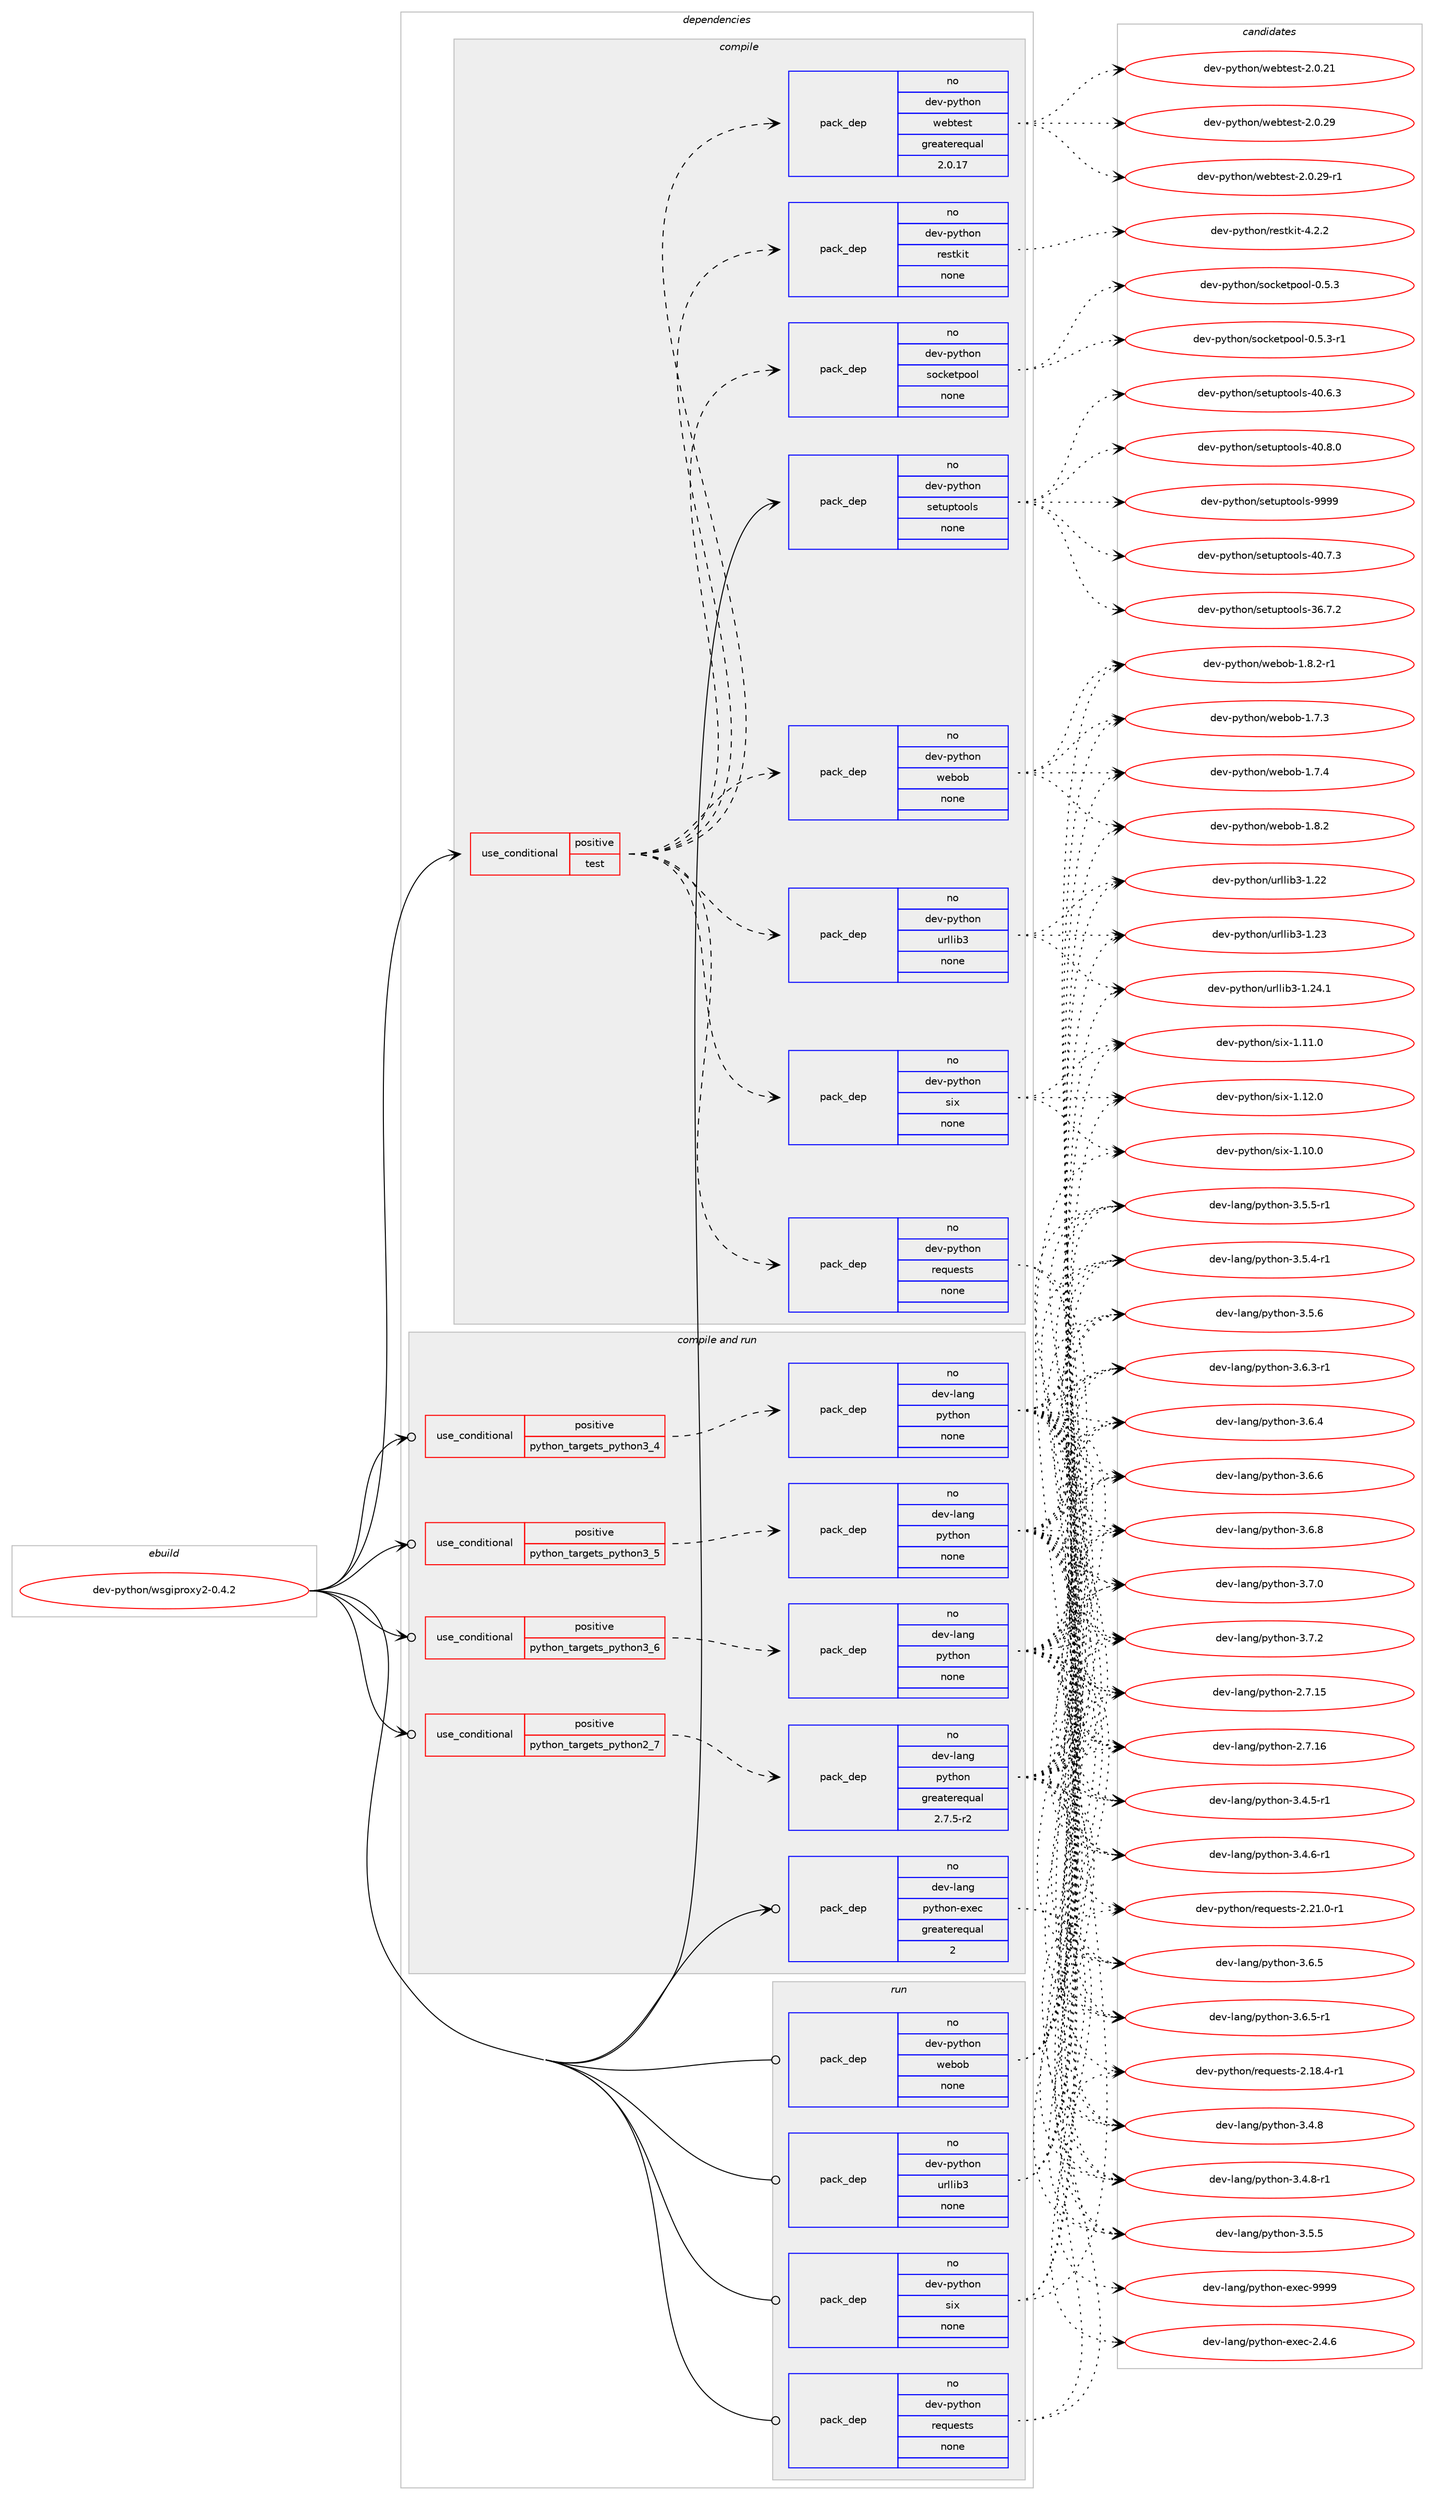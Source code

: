 digraph prolog {

# *************
# Graph options
# *************

newrank=true;
concentrate=true;
compound=true;
graph [rankdir=LR,fontname=Helvetica,fontsize=10,ranksep=1.5];#, ranksep=2.5, nodesep=0.2];
edge  [arrowhead=vee];
node  [fontname=Helvetica,fontsize=10];

# **********
# The ebuild
# **********

subgraph cluster_leftcol {
color=gray;
rank=same;
label=<<i>ebuild</i>>;
id [label="dev-python/wsgiproxy2-0.4.2", color=red, width=4, href="../dev-python/wsgiproxy2-0.4.2.svg"];
}

# ****************
# The dependencies
# ****************

subgraph cluster_midcol {
color=gray;
label=<<i>dependencies</i>>;
subgraph cluster_compile {
fillcolor="#eeeeee";
style=filled;
label=<<i>compile</i>>;
subgraph cond386936 {
dependency1448272 [label=<<TABLE BORDER="0" CELLBORDER="1" CELLSPACING="0" CELLPADDING="4"><TR><TD ROWSPAN="3" CELLPADDING="10">use_conditional</TD></TR><TR><TD>positive</TD></TR><TR><TD>test</TD></TR></TABLE>>, shape=none, color=red];
subgraph pack1037966 {
dependency1448273 [label=<<TABLE BORDER="0" CELLBORDER="1" CELLSPACING="0" CELLPADDING="4" WIDTH="220"><TR><TD ROWSPAN="6" CELLPADDING="30">pack_dep</TD></TR><TR><TD WIDTH="110">no</TD></TR><TR><TD>dev-python</TD></TR><TR><TD>urllib3</TD></TR><TR><TD>none</TD></TR><TR><TD></TD></TR></TABLE>>, shape=none, color=blue];
}
dependency1448272:e -> dependency1448273:w [weight=20,style="dashed",arrowhead="vee"];
subgraph pack1037967 {
dependency1448274 [label=<<TABLE BORDER="0" CELLBORDER="1" CELLSPACING="0" CELLPADDING="4" WIDTH="220"><TR><TD ROWSPAN="6" CELLPADDING="30">pack_dep</TD></TR><TR><TD WIDTH="110">no</TD></TR><TR><TD>dev-python</TD></TR><TR><TD>requests</TD></TR><TR><TD>none</TD></TR><TR><TD></TD></TR></TABLE>>, shape=none, color=blue];
}
dependency1448272:e -> dependency1448274:w [weight=20,style="dashed",arrowhead="vee"];
subgraph pack1037968 {
dependency1448275 [label=<<TABLE BORDER="0" CELLBORDER="1" CELLSPACING="0" CELLPADDING="4" WIDTH="220"><TR><TD ROWSPAN="6" CELLPADDING="30">pack_dep</TD></TR><TR><TD WIDTH="110">no</TD></TR><TR><TD>dev-python</TD></TR><TR><TD>webob</TD></TR><TR><TD>none</TD></TR><TR><TD></TD></TR></TABLE>>, shape=none, color=blue];
}
dependency1448272:e -> dependency1448275:w [weight=20,style="dashed",arrowhead="vee"];
subgraph pack1037969 {
dependency1448276 [label=<<TABLE BORDER="0" CELLBORDER="1" CELLSPACING="0" CELLPADDING="4" WIDTH="220"><TR><TD ROWSPAN="6" CELLPADDING="30">pack_dep</TD></TR><TR><TD WIDTH="110">no</TD></TR><TR><TD>dev-python</TD></TR><TR><TD>six</TD></TR><TR><TD>none</TD></TR><TR><TD></TD></TR></TABLE>>, shape=none, color=blue];
}
dependency1448272:e -> dependency1448276:w [weight=20,style="dashed",arrowhead="vee"];
subgraph pack1037970 {
dependency1448277 [label=<<TABLE BORDER="0" CELLBORDER="1" CELLSPACING="0" CELLPADDING="4" WIDTH="220"><TR><TD ROWSPAN="6" CELLPADDING="30">pack_dep</TD></TR><TR><TD WIDTH="110">no</TD></TR><TR><TD>dev-python</TD></TR><TR><TD>webtest</TD></TR><TR><TD>greaterequal</TD></TR><TR><TD>2.0.17</TD></TR></TABLE>>, shape=none, color=blue];
}
dependency1448272:e -> dependency1448277:w [weight=20,style="dashed",arrowhead="vee"];
subgraph pack1037971 {
dependency1448278 [label=<<TABLE BORDER="0" CELLBORDER="1" CELLSPACING="0" CELLPADDING="4" WIDTH="220"><TR><TD ROWSPAN="6" CELLPADDING="30">pack_dep</TD></TR><TR><TD WIDTH="110">no</TD></TR><TR><TD>dev-python</TD></TR><TR><TD>socketpool</TD></TR><TR><TD>none</TD></TR><TR><TD></TD></TR></TABLE>>, shape=none, color=blue];
}
dependency1448272:e -> dependency1448278:w [weight=20,style="dashed",arrowhead="vee"];
subgraph pack1037972 {
dependency1448279 [label=<<TABLE BORDER="0" CELLBORDER="1" CELLSPACING="0" CELLPADDING="4" WIDTH="220"><TR><TD ROWSPAN="6" CELLPADDING="30">pack_dep</TD></TR><TR><TD WIDTH="110">no</TD></TR><TR><TD>dev-python</TD></TR><TR><TD>restkit</TD></TR><TR><TD>none</TD></TR><TR><TD></TD></TR></TABLE>>, shape=none, color=blue];
}
dependency1448272:e -> dependency1448279:w [weight=20,style="dashed",arrowhead="vee"];
}
id:e -> dependency1448272:w [weight=20,style="solid",arrowhead="vee"];
subgraph pack1037973 {
dependency1448280 [label=<<TABLE BORDER="0" CELLBORDER="1" CELLSPACING="0" CELLPADDING="4" WIDTH="220"><TR><TD ROWSPAN="6" CELLPADDING="30">pack_dep</TD></TR><TR><TD WIDTH="110">no</TD></TR><TR><TD>dev-python</TD></TR><TR><TD>setuptools</TD></TR><TR><TD>none</TD></TR><TR><TD></TD></TR></TABLE>>, shape=none, color=blue];
}
id:e -> dependency1448280:w [weight=20,style="solid",arrowhead="vee"];
}
subgraph cluster_compileandrun {
fillcolor="#eeeeee";
style=filled;
label=<<i>compile and run</i>>;
subgraph cond386937 {
dependency1448281 [label=<<TABLE BORDER="0" CELLBORDER="1" CELLSPACING="0" CELLPADDING="4"><TR><TD ROWSPAN="3" CELLPADDING="10">use_conditional</TD></TR><TR><TD>positive</TD></TR><TR><TD>python_targets_python2_7</TD></TR></TABLE>>, shape=none, color=red];
subgraph pack1037974 {
dependency1448282 [label=<<TABLE BORDER="0" CELLBORDER="1" CELLSPACING="0" CELLPADDING="4" WIDTH="220"><TR><TD ROWSPAN="6" CELLPADDING="30">pack_dep</TD></TR><TR><TD WIDTH="110">no</TD></TR><TR><TD>dev-lang</TD></TR><TR><TD>python</TD></TR><TR><TD>greaterequal</TD></TR><TR><TD>2.7.5-r2</TD></TR></TABLE>>, shape=none, color=blue];
}
dependency1448281:e -> dependency1448282:w [weight=20,style="dashed",arrowhead="vee"];
}
id:e -> dependency1448281:w [weight=20,style="solid",arrowhead="odotvee"];
subgraph cond386938 {
dependency1448283 [label=<<TABLE BORDER="0" CELLBORDER="1" CELLSPACING="0" CELLPADDING="4"><TR><TD ROWSPAN="3" CELLPADDING="10">use_conditional</TD></TR><TR><TD>positive</TD></TR><TR><TD>python_targets_python3_4</TD></TR></TABLE>>, shape=none, color=red];
subgraph pack1037975 {
dependency1448284 [label=<<TABLE BORDER="0" CELLBORDER="1" CELLSPACING="0" CELLPADDING="4" WIDTH="220"><TR><TD ROWSPAN="6" CELLPADDING="30">pack_dep</TD></TR><TR><TD WIDTH="110">no</TD></TR><TR><TD>dev-lang</TD></TR><TR><TD>python</TD></TR><TR><TD>none</TD></TR><TR><TD></TD></TR></TABLE>>, shape=none, color=blue];
}
dependency1448283:e -> dependency1448284:w [weight=20,style="dashed",arrowhead="vee"];
}
id:e -> dependency1448283:w [weight=20,style="solid",arrowhead="odotvee"];
subgraph cond386939 {
dependency1448285 [label=<<TABLE BORDER="0" CELLBORDER="1" CELLSPACING="0" CELLPADDING="4"><TR><TD ROWSPAN="3" CELLPADDING="10">use_conditional</TD></TR><TR><TD>positive</TD></TR><TR><TD>python_targets_python3_5</TD></TR></TABLE>>, shape=none, color=red];
subgraph pack1037976 {
dependency1448286 [label=<<TABLE BORDER="0" CELLBORDER="1" CELLSPACING="0" CELLPADDING="4" WIDTH="220"><TR><TD ROWSPAN="6" CELLPADDING="30">pack_dep</TD></TR><TR><TD WIDTH="110">no</TD></TR><TR><TD>dev-lang</TD></TR><TR><TD>python</TD></TR><TR><TD>none</TD></TR><TR><TD></TD></TR></TABLE>>, shape=none, color=blue];
}
dependency1448285:e -> dependency1448286:w [weight=20,style="dashed",arrowhead="vee"];
}
id:e -> dependency1448285:w [weight=20,style="solid",arrowhead="odotvee"];
subgraph cond386940 {
dependency1448287 [label=<<TABLE BORDER="0" CELLBORDER="1" CELLSPACING="0" CELLPADDING="4"><TR><TD ROWSPAN="3" CELLPADDING="10">use_conditional</TD></TR><TR><TD>positive</TD></TR><TR><TD>python_targets_python3_6</TD></TR></TABLE>>, shape=none, color=red];
subgraph pack1037977 {
dependency1448288 [label=<<TABLE BORDER="0" CELLBORDER="1" CELLSPACING="0" CELLPADDING="4" WIDTH="220"><TR><TD ROWSPAN="6" CELLPADDING="30">pack_dep</TD></TR><TR><TD WIDTH="110">no</TD></TR><TR><TD>dev-lang</TD></TR><TR><TD>python</TD></TR><TR><TD>none</TD></TR><TR><TD></TD></TR></TABLE>>, shape=none, color=blue];
}
dependency1448287:e -> dependency1448288:w [weight=20,style="dashed",arrowhead="vee"];
}
id:e -> dependency1448287:w [weight=20,style="solid",arrowhead="odotvee"];
subgraph pack1037978 {
dependency1448289 [label=<<TABLE BORDER="0" CELLBORDER="1" CELLSPACING="0" CELLPADDING="4" WIDTH="220"><TR><TD ROWSPAN="6" CELLPADDING="30">pack_dep</TD></TR><TR><TD WIDTH="110">no</TD></TR><TR><TD>dev-lang</TD></TR><TR><TD>python-exec</TD></TR><TR><TD>greaterequal</TD></TR><TR><TD>2</TD></TR></TABLE>>, shape=none, color=blue];
}
id:e -> dependency1448289:w [weight=20,style="solid",arrowhead="odotvee"];
}
subgraph cluster_run {
fillcolor="#eeeeee";
style=filled;
label=<<i>run</i>>;
subgraph pack1037979 {
dependency1448290 [label=<<TABLE BORDER="0" CELLBORDER="1" CELLSPACING="0" CELLPADDING="4" WIDTH="220"><TR><TD ROWSPAN="6" CELLPADDING="30">pack_dep</TD></TR><TR><TD WIDTH="110">no</TD></TR><TR><TD>dev-python</TD></TR><TR><TD>requests</TD></TR><TR><TD>none</TD></TR><TR><TD></TD></TR></TABLE>>, shape=none, color=blue];
}
id:e -> dependency1448290:w [weight=20,style="solid",arrowhead="odot"];
subgraph pack1037980 {
dependency1448291 [label=<<TABLE BORDER="0" CELLBORDER="1" CELLSPACING="0" CELLPADDING="4" WIDTH="220"><TR><TD ROWSPAN="6" CELLPADDING="30">pack_dep</TD></TR><TR><TD WIDTH="110">no</TD></TR><TR><TD>dev-python</TD></TR><TR><TD>six</TD></TR><TR><TD>none</TD></TR><TR><TD></TD></TR></TABLE>>, shape=none, color=blue];
}
id:e -> dependency1448291:w [weight=20,style="solid",arrowhead="odot"];
subgraph pack1037981 {
dependency1448292 [label=<<TABLE BORDER="0" CELLBORDER="1" CELLSPACING="0" CELLPADDING="4" WIDTH="220"><TR><TD ROWSPAN="6" CELLPADDING="30">pack_dep</TD></TR><TR><TD WIDTH="110">no</TD></TR><TR><TD>dev-python</TD></TR><TR><TD>urllib3</TD></TR><TR><TD>none</TD></TR><TR><TD></TD></TR></TABLE>>, shape=none, color=blue];
}
id:e -> dependency1448292:w [weight=20,style="solid",arrowhead="odot"];
subgraph pack1037982 {
dependency1448293 [label=<<TABLE BORDER="0" CELLBORDER="1" CELLSPACING="0" CELLPADDING="4" WIDTH="220"><TR><TD ROWSPAN="6" CELLPADDING="30">pack_dep</TD></TR><TR><TD WIDTH="110">no</TD></TR><TR><TD>dev-python</TD></TR><TR><TD>webob</TD></TR><TR><TD>none</TD></TR><TR><TD></TD></TR></TABLE>>, shape=none, color=blue];
}
id:e -> dependency1448293:w [weight=20,style="solid",arrowhead="odot"];
}
}

# **************
# The candidates
# **************

subgraph cluster_choices {
rank=same;
color=gray;
label=<<i>candidates</i>>;

subgraph choice1037966 {
color=black;
nodesep=1;
choice100101118451121211161041111104711711410810810598514549465050 [label="dev-python/urllib3-1.22", color=red, width=4,href="../dev-python/urllib3-1.22.svg"];
choice100101118451121211161041111104711711410810810598514549465051 [label="dev-python/urllib3-1.23", color=red, width=4,href="../dev-python/urllib3-1.23.svg"];
choice1001011184511212111610411111047117114108108105985145494650524649 [label="dev-python/urllib3-1.24.1", color=red, width=4,href="../dev-python/urllib3-1.24.1.svg"];
dependency1448273:e -> choice100101118451121211161041111104711711410810810598514549465050:w [style=dotted,weight="100"];
dependency1448273:e -> choice100101118451121211161041111104711711410810810598514549465051:w [style=dotted,weight="100"];
dependency1448273:e -> choice1001011184511212111610411111047117114108108105985145494650524649:w [style=dotted,weight="100"];
}
subgraph choice1037967 {
color=black;
nodesep=1;
choice1001011184511212111610411111047114101113117101115116115455046495646524511449 [label="dev-python/requests-2.18.4-r1", color=red, width=4,href="../dev-python/requests-2.18.4-r1.svg"];
choice1001011184511212111610411111047114101113117101115116115455046504946484511449 [label="dev-python/requests-2.21.0-r1", color=red, width=4,href="../dev-python/requests-2.21.0-r1.svg"];
dependency1448274:e -> choice1001011184511212111610411111047114101113117101115116115455046495646524511449:w [style=dotted,weight="100"];
dependency1448274:e -> choice1001011184511212111610411111047114101113117101115116115455046504946484511449:w [style=dotted,weight="100"];
}
subgraph choice1037968 {
color=black;
nodesep=1;
choice10010111845112121116104111110471191019811198454946554651 [label="dev-python/webob-1.7.3", color=red, width=4,href="../dev-python/webob-1.7.3.svg"];
choice10010111845112121116104111110471191019811198454946554652 [label="dev-python/webob-1.7.4", color=red, width=4,href="../dev-python/webob-1.7.4.svg"];
choice10010111845112121116104111110471191019811198454946564650 [label="dev-python/webob-1.8.2", color=red, width=4,href="../dev-python/webob-1.8.2.svg"];
choice100101118451121211161041111104711910198111984549465646504511449 [label="dev-python/webob-1.8.2-r1", color=red, width=4,href="../dev-python/webob-1.8.2-r1.svg"];
dependency1448275:e -> choice10010111845112121116104111110471191019811198454946554651:w [style=dotted,weight="100"];
dependency1448275:e -> choice10010111845112121116104111110471191019811198454946554652:w [style=dotted,weight="100"];
dependency1448275:e -> choice10010111845112121116104111110471191019811198454946564650:w [style=dotted,weight="100"];
dependency1448275:e -> choice100101118451121211161041111104711910198111984549465646504511449:w [style=dotted,weight="100"];
}
subgraph choice1037969 {
color=black;
nodesep=1;
choice100101118451121211161041111104711510512045494649484648 [label="dev-python/six-1.10.0", color=red, width=4,href="../dev-python/six-1.10.0.svg"];
choice100101118451121211161041111104711510512045494649494648 [label="dev-python/six-1.11.0", color=red, width=4,href="../dev-python/six-1.11.0.svg"];
choice100101118451121211161041111104711510512045494649504648 [label="dev-python/six-1.12.0", color=red, width=4,href="../dev-python/six-1.12.0.svg"];
dependency1448276:e -> choice100101118451121211161041111104711510512045494649484648:w [style=dotted,weight="100"];
dependency1448276:e -> choice100101118451121211161041111104711510512045494649494648:w [style=dotted,weight="100"];
dependency1448276:e -> choice100101118451121211161041111104711510512045494649504648:w [style=dotted,weight="100"];
}
subgraph choice1037970 {
color=black;
nodesep=1;
choice10010111845112121116104111110471191019811610111511645504648465049 [label="dev-python/webtest-2.0.21", color=red, width=4,href="../dev-python/webtest-2.0.21.svg"];
choice10010111845112121116104111110471191019811610111511645504648465057 [label="dev-python/webtest-2.0.29", color=red, width=4,href="../dev-python/webtest-2.0.29.svg"];
choice100101118451121211161041111104711910198116101115116455046484650574511449 [label="dev-python/webtest-2.0.29-r1", color=red, width=4,href="../dev-python/webtest-2.0.29-r1.svg"];
dependency1448277:e -> choice10010111845112121116104111110471191019811610111511645504648465049:w [style=dotted,weight="100"];
dependency1448277:e -> choice10010111845112121116104111110471191019811610111511645504648465057:w [style=dotted,weight="100"];
dependency1448277:e -> choice100101118451121211161041111104711910198116101115116455046484650574511449:w [style=dotted,weight="100"];
}
subgraph choice1037971 {
color=black;
nodesep=1;
choice100101118451121211161041111104711511199107101116112111111108454846534651 [label="dev-python/socketpool-0.5.3", color=red, width=4,href="../dev-python/socketpool-0.5.3.svg"];
choice1001011184511212111610411111047115111991071011161121111111084548465346514511449 [label="dev-python/socketpool-0.5.3-r1", color=red, width=4,href="../dev-python/socketpool-0.5.3-r1.svg"];
dependency1448278:e -> choice100101118451121211161041111104711511199107101116112111111108454846534651:w [style=dotted,weight="100"];
dependency1448278:e -> choice1001011184511212111610411111047115111991071011161121111111084548465346514511449:w [style=dotted,weight="100"];
}
subgraph choice1037972 {
color=black;
nodesep=1;
choice1001011184511212111610411111047114101115116107105116455246504650 [label="dev-python/restkit-4.2.2", color=red, width=4,href="../dev-python/restkit-4.2.2.svg"];
dependency1448279:e -> choice1001011184511212111610411111047114101115116107105116455246504650:w [style=dotted,weight="100"];
}
subgraph choice1037973 {
color=black;
nodesep=1;
choice100101118451121211161041111104711510111611711211611111110811545515446554650 [label="dev-python/setuptools-36.7.2", color=red, width=4,href="../dev-python/setuptools-36.7.2.svg"];
choice100101118451121211161041111104711510111611711211611111110811545524846544651 [label="dev-python/setuptools-40.6.3", color=red, width=4,href="../dev-python/setuptools-40.6.3.svg"];
choice100101118451121211161041111104711510111611711211611111110811545524846554651 [label="dev-python/setuptools-40.7.3", color=red, width=4,href="../dev-python/setuptools-40.7.3.svg"];
choice100101118451121211161041111104711510111611711211611111110811545524846564648 [label="dev-python/setuptools-40.8.0", color=red, width=4,href="../dev-python/setuptools-40.8.0.svg"];
choice10010111845112121116104111110471151011161171121161111111081154557575757 [label="dev-python/setuptools-9999", color=red, width=4,href="../dev-python/setuptools-9999.svg"];
dependency1448280:e -> choice100101118451121211161041111104711510111611711211611111110811545515446554650:w [style=dotted,weight="100"];
dependency1448280:e -> choice100101118451121211161041111104711510111611711211611111110811545524846544651:w [style=dotted,weight="100"];
dependency1448280:e -> choice100101118451121211161041111104711510111611711211611111110811545524846554651:w [style=dotted,weight="100"];
dependency1448280:e -> choice100101118451121211161041111104711510111611711211611111110811545524846564648:w [style=dotted,weight="100"];
dependency1448280:e -> choice10010111845112121116104111110471151011161171121161111111081154557575757:w [style=dotted,weight="100"];
}
subgraph choice1037974 {
color=black;
nodesep=1;
choice10010111845108971101034711212111610411111045504655464953 [label="dev-lang/python-2.7.15", color=red, width=4,href="../dev-lang/python-2.7.15.svg"];
choice10010111845108971101034711212111610411111045504655464954 [label="dev-lang/python-2.7.16", color=red, width=4,href="../dev-lang/python-2.7.16.svg"];
choice1001011184510897110103471121211161041111104551465246534511449 [label="dev-lang/python-3.4.5-r1", color=red, width=4,href="../dev-lang/python-3.4.5-r1.svg"];
choice1001011184510897110103471121211161041111104551465246544511449 [label="dev-lang/python-3.4.6-r1", color=red, width=4,href="../dev-lang/python-3.4.6-r1.svg"];
choice100101118451089711010347112121116104111110455146524656 [label="dev-lang/python-3.4.8", color=red, width=4,href="../dev-lang/python-3.4.8.svg"];
choice1001011184510897110103471121211161041111104551465246564511449 [label="dev-lang/python-3.4.8-r1", color=red, width=4,href="../dev-lang/python-3.4.8-r1.svg"];
choice1001011184510897110103471121211161041111104551465346524511449 [label="dev-lang/python-3.5.4-r1", color=red, width=4,href="../dev-lang/python-3.5.4-r1.svg"];
choice100101118451089711010347112121116104111110455146534653 [label="dev-lang/python-3.5.5", color=red, width=4,href="../dev-lang/python-3.5.5.svg"];
choice1001011184510897110103471121211161041111104551465346534511449 [label="dev-lang/python-3.5.5-r1", color=red, width=4,href="../dev-lang/python-3.5.5-r1.svg"];
choice100101118451089711010347112121116104111110455146534654 [label="dev-lang/python-3.5.6", color=red, width=4,href="../dev-lang/python-3.5.6.svg"];
choice1001011184510897110103471121211161041111104551465446514511449 [label="dev-lang/python-3.6.3-r1", color=red, width=4,href="../dev-lang/python-3.6.3-r1.svg"];
choice100101118451089711010347112121116104111110455146544652 [label="dev-lang/python-3.6.4", color=red, width=4,href="../dev-lang/python-3.6.4.svg"];
choice100101118451089711010347112121116104111110455146544653 [label="dev-lang/python-3.6.5", color=red, width=4,href="../dev-lang/python-3.6.5.svg"];
choice1001011184510897110103471121211161041111104551465446534511449 [label="dev-lang/python-3.6.5-r1", color=red, width=4,href="../dev-lang/python-3.6.5-r1.svg"];
choice100101118451089711010347112121116104111110455146544654 [label="dev-lang/python-3.6.6", color=red, width=4,href="../dev-lang/python-3.6.6.svg"];
choice100101118451089711010347112121116104111110455146544656 [label="dev-lang/python-3.6.8", color=red, width=4,href="../dev-lang/python-3.6.8.svg"];
choice100101118451089711010347112121116104111110455146554648 [label="dev-lang/python-3.7.0", color=red, width=4,href="../dev-lang/python-3.7.0.svg"];
choice100101118451089711010347112121116104111110455146554650 [label="dev-lang/python-3.7.2", color=red, width=4,href="../dev-lang/python-3.7.2.svg"];
dependency1448282:e -> choice10010111845108971101034711212111610411111045504655464953:w [style=dotted,weight="100"];
dependency1448282:e -> choice10010111845108971101034711212111610411111045504655464954:w [style=dotted,weight="100"];
dependency1448282:e -> choice1001011184510897110103471121211161041111104551465246534511449:w [style=dotted,weight="100"];
dependency1448282:e -> choice1001011184510897110103471121211161041111104551465246544511449:w [style=dotted,weight="100"];
dependency1448282:e -> choice100101118451089711010347112121116104111110455146524656:w [style=dotted,weight="100"];
dependency1448282:e -> choice1001011184510897110103471121211161041111104551465246564511449:w [style=dotted,weight="100"];
dependency1448282:e -> choice1001011184510897110103471121211161041111104551465346524511449:w [style=dotted,weight="100"];
dependency1448282:e -> choice100101118451089711010347112121116104111110455146534653:w [style=dotted,weight="100"];
dependency1448282:e -> choice1001011184510897110103471121211161041111104551465346534511449:w [style=dotted,weight="100"];
dependency1448282:e -> choice100101118451089711010347112121116104111110455146534654:w [style=dotted,weight="100"];
dependency1448282:e -> choice1001011184510897110103471121211161041111104551465446514511449:w [style=dotted,weight="100"];
dependency1448282:e -> choice100101118451089711010347112121116104111110455146544652:w [style=dotted,weight="100"];
dependency1448282:e -> choice100101118451089711010347112121116104111110455146544653:w [style=dotted,weight="100"];
dependency1448282:e -> choice1001011184510897110103471121211161041111104551465446534511449:w [style=dotted,weight="100"];
dependency1448282:e -> choice100101118451089711010347112121116104111110455146544654:w [style=dotted,weight="100"];
dependency1448282:e -> choice100101118451089711010347112121116104111110455146544656:w [style=dotted,weight="100"];
dependency1448282:e -> choice100101118451089711010347112121116104111110455146554648:w [style=dotted,weight="100"];
dependency1448282:e -> choice100101118451089711010347112121116104111110455146554650:w [style=dotted,weight="100"];
}
subgraph choice1037975 {
color=black;
nodesep=1;
choice10010111845108971101034711212111610411111045504655464953 [label="dev-lang/python-2.7.15", color=red, width=4,href="../dev-lang/python-2.7.15.svg"];
choice10010111845108971101034711212111610411111045504655464954 [label="dev-lang/python-2.7.16", color=red, width=4,href="../dev-lang/python-2.7.16.svg"];
choice1001011184510897110103471121211161041111104551465246534511449 [label="dev-lang/python-3.4.5-r1", color=red, width=4,href="../dev-lang/python-3.4.5-r1.svg"];
choice1001011184510897110103471121211161041111104551465246544511449 [label="dev-lang/python-3.4.6-r1", color=red, width=4,href="../dev-lang/python-3.4.6-r1.svg"];
choice100101118451089711010347112121116104111110455146524656 [label="dev-lang/python-3.4.8", color=red, width=4,href="../dev-lang/python-3.4.8.svg"];
choice1001011184510897110103471121211161041111104551465246564511449 [label="dev-lang/python-3.4.8-r1", color=red, width=4,href="../dev-lang/python-3.4.8-r1.svg"];
choice1001011184510897110103471121211161041111104551465346524511449 [label="dev-lang/python-3.5.4-r1", color=red, width=4,href="../dev-lang/python-3.5.4-r1.svg"];
choice100101118451089711010347112121116104111110455146534653 [label="dev-lang/python-3.5.5", color=red, width=4,href="../dev-lang/python-3.5.5.svg"];
choice1001011184510897110103471121211161041111104551465346534511449 [label="dev-lang/python-3.5.5-r1", color=red, width=4,href="../dev-lang/python-3.5.5-r1.svg"];
choice100101118451089711010347112121116104111110455146534654 [label="dev-lang/python-3.5.6", color=red, width=4,href="../dev-lang/python-3.5.6.svg"];
choice1001011184510897110103471121211161041111104551465446514511449 [label="dev-lang/python-3.6.3-r1", color=red, width=4,href="../dev-lang/python-3.6.3-r1.svg"];
choice100101118451089711010347112121116104111110455146544652 [label="dev-lang/python-3.6.4", color=red, width=4,href="../dev-lang/python-3.6.4.svg"];
choice100101118451089711010347112121116104111110455146544653 [label="dev-lang/python-3.6.5", color=red, width=4,href="../dev-lang/python-3.6.5.svg"];
choice1001011184510897110103471121211161041111104551465446534511449 [label="dev-lang/python-3.6.5-r1", color=red, width=4,href="../dev-lang/python-3.6.5-r1.svg"];
choice100101118451089711010347112121116104111110455146544654 [label="dev-lang/python-3.6.6", color=red, width=4,href="../dev-lang/python-3.6.6.svg"];
choice100101118451089711010347112121116104111110455146544656 [label="dev-lang/python-3.6.8", color=red, width=4,href="../dev-lang/python-3.6.8.svg"];
choice100101118451089711010347112121116104111110455146554648 [label="dev-lang/python-3.7.0", color=red, width=4,href="../dev-lang/python-3.7.0.svg"];
choice100101118451089711010347112121116104111110455146554650 [label="dev-lang/python-3.7.2", color=red, width=4,href="../dev-lang/python-3.7.2.svg"];
dependency1448284:e -> choice10010111845108971101034711212111610411111045504655464953:w [style=dotted,weight="100"];
dependency1448284:e -> choice10010111845108971101034711212111610411111045504655464954:w [style=dotted,weight="100"];
dependency1448284:e -> choice1001011184510897110103471121211161041111104551465246534511449:w [style=dotted,weight="100"];
dependency1448284:e -> choice1001011184510897110103471121211161041111104551465246544511449:w [style=dotted,weight="100"];
dependency1448284:e -> choice100101118451089711010347112121116104111110455146524656:w [style=dotted,weight="100"];
dependency1448284:e -> choice1001011184510897110103471121211161041111104551465246564511449:w [style=dotted,weight="100"];
dependency1448284:e -> choice1001011184510897110103471121211161041111104551465346524511449:w [style=dotted,weight="100"];
dependency1448284:e -> choice100101118451089711010347112121116104111110455146534653:w [style=dotted,weight="100"];
dependency1448284:e -> choice1001011184510897110103471121211161041111104551465346534511449:w [style=dotted,weight="100"];
dependency1448284:e -> choice100101118451089711010347112121116104111110455146534654:w [style=dotted,weight="100"];
dependency1448284:e -> choice1001011184510897110103471121211161041111104551465446514511449:w [style=dotted,weight="100"];
dependency1448284:e -> choice100101118451089711010347112121116104111110455146544652:w [style=dotted,weight="100"];
dependency1448284:e -> choice100101118451089711010347112121116104111110455146544653:w [style=dotted,weight="100"];
dependency1448284:e -> choice1001011184510897110103471121211161041111104551465446534511449:w [style=dotted,weight="100"];
dependency1448284:e -> choice100101118451089711010347112121116104111110455146544654:w [style=dotted,weight="100"];
dependency1448284:e -> choice100101118451089711010347112121116104111110455146544656:w [style=dotted,weight="100"];
dependency1448284:e -> choice100101118451089711010347112121116104111110455146554648:w [style=dotted,weight="100"];
dependency1448284:e -> choice100101118451089711010347112121116104111110455146554650:w [style=dotted,weight="100"];
}
subgraph choice1037976 {
color=black;
nodesep=1;
choice10010111845108971101034711212111610411111045504655464953 [label="dev-lang/python-2.7.15", color=red, width=4,href="../dev-lang/python-2.7.15.svg"];
choice10010111845108971101034711212111610411111045504655464954 [label="dev-lang/python-2.7.16", color=red, width=4,href="../dev-lang/python-2.7.16.svg"];
choice1001011184510897110103471121211161041111104551465246534511449 [label="dev-lang/python-3.4.5-r1", color=red, width=4,href="../dev-lang/python-3.4.5-r1.svg"];
choice1001011184510897110103471121211161041111104551465246544511449 [label="dev-lang/python-3.4.6-r1", color=red, width=4,href="../dev-lang/python-3.4.6-r1.svg"];
choice100101118451089711010347112121116104111110455146524656 [label="dev-lang/python-3.4.8", color=red, width=4,href="../dev-lang/python-3.4.8.svg"];
choice1001011184510897110103471121211161041111104551465246564511449 [label="dev-lang/python-3.4.8-r1", color=red, width=4,href="../dev-lang/python-3.4.8-r1.svg"];
choice1001011184510897110103471121211161041111104551465346524511449 [label="dev-lang/python-3.5.4-r1", color=red, width=4,href="../dev-lang/python-3.5.4-r1.svg"];
choice100101118451089711010347112121116104111110455146534653 [label="dev-lang/python-3.5.5", color=red, width=4,href="../dev-lang/python-3.5.5.svg"];
choice1001011184510897110103471121211161041111104551465346534511449 [label="dev-lang/python-3.5.5-r1", color=red, width=4,href="../dev-lang/python-3.5.5-r1.svg"];
choice100101118451089711010347112121116104111110455146534654 [label="dev-lang/python-3.5.6", color=red, width=4,href="../dev-lang/python-3.5.6.svg"];
choice1001011184510897110103471121211161041111104551465446514511449 [label="dev-lang/python-3.6.3-r1", color=red, width=4,href="../dev-lang/python-3.6.3-r1.svg"];
choice100101118451089711010347112121116104111110455146544652 [label="dev-lang/python-3.6.4", color=red, width=4,href="../dev-lang/python-3.6.4.svg"];
choice100101118451089711010347112121116104111110455146544653 [label="dev-lang/python-3.6.5", color=red, width=4,href="../dev-lang/python-3.6.5.svg"];
choice1001011184510897110103471121211161041111104551465446534511449 [label="dev-lang/python-3.6.5-r1", color=red, width=4,href="../dev-lang/python-3.6.5-r1.svg"];
choice100101118451089711010347112121116104111110455146544654 [label="dev-lang/python-3.6.6", color=red, width=4,href="../dev-lang/python-3.6.6.svg"];
choice100101118451089711010347112121116104111110455146544656 [label="dev-lang/python-3.6.8", color=red, width=4,href="../dev-lang/python-3.6.8.svg"];
choice100101118451089711010347112121116104111110455146554648 [label="dev-lang/python-3.7.0", color=red, width=4,href="../dev-lang/python-3.7.0.svg"];
choice100101118451089711010347112121116104111110455146554650 [label="dev-lang/python-3.7.2", color=red, width=4,href="../dev-lang/python-3.7.2.svg"];
dependency1448286:e -> choice10010111845108971101034711212111610411111045504655464953:w [style=dotted,weight="100"];
dependency1448286:e -> choice10010111845108971101034711212111610411111045504655464954:w [style=dotted,weight="100"];
dependency1448286:e -> choice1001011184510897110103471121211161041111104551465246534511449:w [style=dotted,weight="100"];
dependency1448286:e -> choice1001011184510897110103471121211161041111104551465246544511449:w [style=dotted,weight="100"];
dependency1448286:e -> choice100101118451089711010347112121116104111110455146524656:w [style=dotted,weight="100"];
dependency1448286:e -> choice1001011184510897110103471121211161041111104551465246564511449:w [style=dotted,weight="100"];
dependency1448286:e -> choice1001011184510897110103471121211161041111104551465346524511449:w [style=dotted,weight="100"];
dependency1448286:e -> choice100101118451089711010347112121116104111110455146534653:w [style=dotted,weight="100"];
dependency1448286:e -> choice1001011184510897110103471121211161041111104551465346534511449:w [style=dotted,weight="100"];
dependency1448286:e -> choice100101118451089711010347112121116104111110455146534654:w [style=dotted,weight="100"];
dependency1448286:e -> choice1001011184510897110103471121211161041111104551465446514511449:w [style=dotted,weight="100"];
dependency1448286:e -> choice100101118451089711010347112121116104111110455146544652:w [style=dotted,weight="100"];
dependency1448286:e -> choice100101118451089711010347112121116104111110455146544653:w [style=dotted,weight="100"];
dependency1448286:e -> choice1001011184510897110103471121211161041111104551465446534511449:w [style=dotted,weight="100"];
dependency1448286:e -> choice100101118451089711010347112121116104111110455146544654:w [style=dotted,weight="100"];
dependency1448286:e -> choice100101118451089711010347112121116104111110455146544656:w [style=dotted,weight="100"];
dependency1448286:e -> choice100101118451089711010347112121116104111110455146554648:w [style=dotted,weight="100"];
dependency1448286:e -> choice100101118451089711010347112121116104111110455146554650:w [style=dotted,weight="100"];
}
subgraph choice1037977 {
color=black;
nodesep=1;
choice10010111845108971101034711212111610411111045504655464953 [label="dev-lang/python-2.7.15", color=red, width=4,href="../dev-lang/python-2.7.15.svg"];
choice10010111845108971101034711212111610411111045504655464954 [label="dev-lang/python-2.7.16", color=red, width=4,href="../dev-lang/python-2.7.16.svg"];
choice1001011184510897110103471121211161041111104551465246534511449 [label="dev-lang/python-3.4.5-r1", color=red, width=4,href="../dev-lang/python-3.4.5-r1.svg"];
choice1001011184510897110103471121211161041111104551465246544511449 [label="dev-lang/python-3.4.6-r1", color=red, width=4,href="../dev-lang/python-3.4.6-r1.svg"];
choice100101118451089711010347112121116104111110455146524656 [label="dev-lang/python-3.4.8", color=red, width=4,href="../dev-lang/python-3.4.8.svg"];
choice1001011184510897110103471121211161041111104551465246564511449 [label="dev-lang/python-3.4.8-r1", color=red, width=4,href="../dev-lang/python-3.4.8-r1.svg"];
choice1001011184510897110103471121211161041111104551465346524511449 [label="dev-lang/python-3.5.4-r1", color=red, width=4,href="../dev-lang/python-3.5.4-r1.svg"];
choice100101118451089711010347112121116104111110455146534653 [label="dev-lang/python-3.5.5", color=red, width=4,href="../dev-lang/python-3.5.5.svg"];
choice1001011184510897110103471121211161041111104551465346534511449 [label="dev-lang/python-3.5.5-r1", color=red, width=4,href="../dev-lang/python-3.5.5-r1.svg"];
choice100101118451089711010347112121116104111110455146534654 [label="dev-lang/python-3.5.6", color=red, width=4,href="../dev-lang/python-3.5.6.svg"];
choice1001011184510897110103471121211161041111104551465446514511449 [label="dev-lang/python-3.6.3-r1", color=red, width=4,href="../dev-lang/python-3.6.3-r1.svg"];
choice100101118451089711010347112121116104111110455146544652 [label="dev-lang/python-3.6.4", color=red, width=4,href="../dev-lang/python-3.6.4.svg"];
choice100101118451089711010347112121116104111110455146544653 [label="dev-lang/python-3.6.5", color=red, width=4,href="../dev-lang/python-3.6.5.svg"];
choice1001011184510897110103471121211161041111104551465446534511449 [label="dev-lang/python-3.6.5-r1", color=red, width=4,href="../dev-lang/python-3.6.5-r1.svg"];
choice100101118451089711010347112121116104111110455146544654 [label="dev-lang/python-3.6.6", color=red, width=4,href="../dev-lang/python-3.6.6.svg"];
choice100101118451089711010347112121116104111110455146544656 [label="dev-lang/python-3.6.8", color=red, width=4,href="../dev-lang/python-3.6.8.svg"];
choice100101118451089711010347112121116104111110455146554648 [label="dev-lang/python-3.7.0", color=red, width=4,href="../dev-lang/python-3.7.0.svg"];
choice100101118451089711010347112121116104111110455146554650 [label="dev-lang/python-3.7.2", color=red, width=4,href="../dev-lang/python-3.7.2.svg"];
dependency1448288:e -> choice10010111845108971101034711212111610411111045504655464953:w [style=dotted,weight="100"];
dependency1448288:e -> choice10010111845108971101034711212111610411111045504655464954:w [style=dotted,weight="100"];
dependency1448288:e -> choice1001011184510897110103471121211161041111104551465246534511449:w [style=dotted,weight="100"];
dependency1448288:e -> choice1001011184510897110103471121211161041111104551465246544511449:w [style=dotted,weight="100"];
dependency1448288:e -> choice100101118451089711010347112121116104111110455146524656:w [style=dotted,weight="100"];
dependency1448288:e -> choice1001011184510897110103471121211161041111104551465246564511449:w [style=dotted,weight="100"];
dependency1448288:e -> choice1001011184510897110103471121211161041111104551465346524511449:w [style=dotted,weight="100"];
dependency1448288:e -> choice100101118451089711010347112121116104111110455146534653:w [style=dotted,weight="100"];
dependency1448288:e -> choice1001011184510897110103471121211161041111104551465346534511449:w [style=dotted,weight="100"];
dependency1448288:e -> choice100101118451089711010347112121116104111110455146534654:w [style=dotted,weight="100"];
dependency1448288:e -> choice1001011184510897110103471121211161041111104551465446514511449:w [style=dotted,weight="100"];
dependency1448288:e -> choice100101118451089711010347112121116104111110455146544652:w [style=dotted,weight="100"];
dependency1448288:e -> choice100101118451089711010347112121116104111110455146544653:w [style=dotted,weight="100"];
dependency1448288:e -> choice1001011184510897110103471121211161041111104551465446534511449:w [style=dotted,weight="100"];
dependency1448288:e -> choice100101118451089711010347112121116104111110455146544654:w [style=dotted,weight="100"];
dependency1448288:e -> choice100101118451089711010347112121116104111110455146544656:w [style=dotted,weight="100"];
dependency1448288:e -> choice100101118451089711010347112121116104111110455146554648:w [style=dotted,weight="100"];
dependency1448288:e -> choice100101118451089711010347112121116104111110455146554650:w [style=dotted,weight="100"];
}
subgraph choice1037978 {
color=black;
nodesep=1;
choice1001011184510897110103471121211161041111104510112010199455046524654 [label="dev-lang/python-exec-2.4.6", color=red, width=4,href="../dev-lang/python-exec-2.4.6.svg"];
choice10010111845108971101034711212111610411111045101120101994557575757 [label="dev-lang/python-exec-9999", color=red, width=4,href="../dev-lang/python-exec-9999.svg"];
dependency1448289:e -> choice1001011184510897110103471121211161041111104510112010199455046524654:w [style=dotted,weight="100"];
dependency1448289:e -> choice10010111845108971101034711212111610411111045101120101994557575757:w [style=dotted,weight="100"];
}
subgraph choice1037979 {
color=black;
nodesep=1;
choice1001011184511212111610411111047114101113117101115116115455046495646524511449 [label="dev-python/requests-2.18.4-r1", color=red, width=4,href="../dev-python/requests-2.18.4-r1.svg"];
choice1001011184511212111610411111047114101113117101115116115455046504946484511449 [label="dev-python/requests-2.21.0-r1", color=red, width=4,href="../dev-python/requests-2.21.0-r1.svg"];
dependency1448290:e -> choice1001011184511212111610411111047114101113117101115116115455046495646524511449:w [style=dotted,weight="100"];
dependency1448290:e -> choice1001011184511212111610411111047114101113117101115116115455046504946484511449:w [style=dotted,weight="100"];
}
subgraph choice1037980 {
color=black;
nodesep=1;
choice100101118451121211161041111104711510512045494649484648 [label="dev-python/six-1.10.0", color=red, width=4,href="../dev-python/six-1.10.0.svg"];
choice100101118451121211161041111104711510512045494649494648 [label="dev-python/six-1.11.0", color=red, width=4,href="../dev-python/six-1.11.0.svg"];
choice100101118451121211161041111104711510512045494649504648 [label="dev-python/six-1.12.0", color=red, width=4,href="../dev-python/six-1.12.0.svg"];
dependency1448291:e -> choice100101118451121211161041111104711510512045494649484648:w [style=dotted,weight="100"];
dependency1448291:e -> choice100101118451121211161041111104711510512045494649494648:w [style=dotted,weight="100"];
dependency1448291:e -> choice100101118451121211161041111104711510512045494649504648:w [style=dotted,weight="100"];
}
subgraph choice1037981 {
color=black;
nodesep=1;
choice100101118451121211161041111104711711410810810598514549465050 [label="dev-python/urllib3-1.22", color=red, width=4,href="../dev-python/urllib3-1.22.svg"];
choice100101118451121211161041111104711711410810810598514549465051 [label="dev-python/urllib3-1.23", color=red, width=4,href="../dev-python/urllib3-1.23.svg"];
choice1001011184511212111610411111047117114108108105985145494650524649 [label="dev-python/urllib3-1.24.1", color=red, width=4,href="../dev-python/urllib3-1.24.1.svg"];
dependency1448292:e -> choice100101118451121211161041111104711711410810810598514549465050:w [style=dotted,weight="100"];
dependency1448292:e -> choice100101118451121211161041111104711711410810810598514549465051:w [style=dotted,weight="100"];
dependency1448292:e -> choice1001011184511212111610411111047117114108108105985145494650524649:w [style=dotted,weight="100"];
}
subgraph choice1037982 {
color=black;
nodesep=1;
choice10010111845112121116104111110471191019811198454946554651 [label="dev-python/webob-1.7.3", color=red, width=4,href="../dev-python/webob-1.7.3.svg"];
choice10010111845112121116104111110471191019811198454946554652 [label="dev-python/webob-1.7.4", color=red, width=4,href="../dev-python/webob-1.7.4.svg"];
choice10010111845112121116104111110471191019811198454946564650 [label="dev-python/webob-1.8.2", color=red, width=4,href="../dev-python/webob-1.8.2.svg"];
choice100101118451121211161041111104711910198111984549465646504511449 [label="dev-python/webob-1.8.2-r1", color=red, width=4,href="../dev-python/webob-1.8.2-r1.svg"];
dependency1448293:e -> choice10010111845112121116104111110471191019811198454946554651:w [style=dotted,weight="100"];
dependency1448293:e -> choice10010111845112121116104111110471191019811198454946554652:w [style=dotted,weight="100"];
dependency1448293:e -> choice10010111845112121116104111110471191019811198454946564650:w [style=dotted,weight="100"];
dependency1448293:e -> choice100101118451121211161041111104711910198111984549465646504511449:w [style=dotted,weight="100"];
}
}

}
